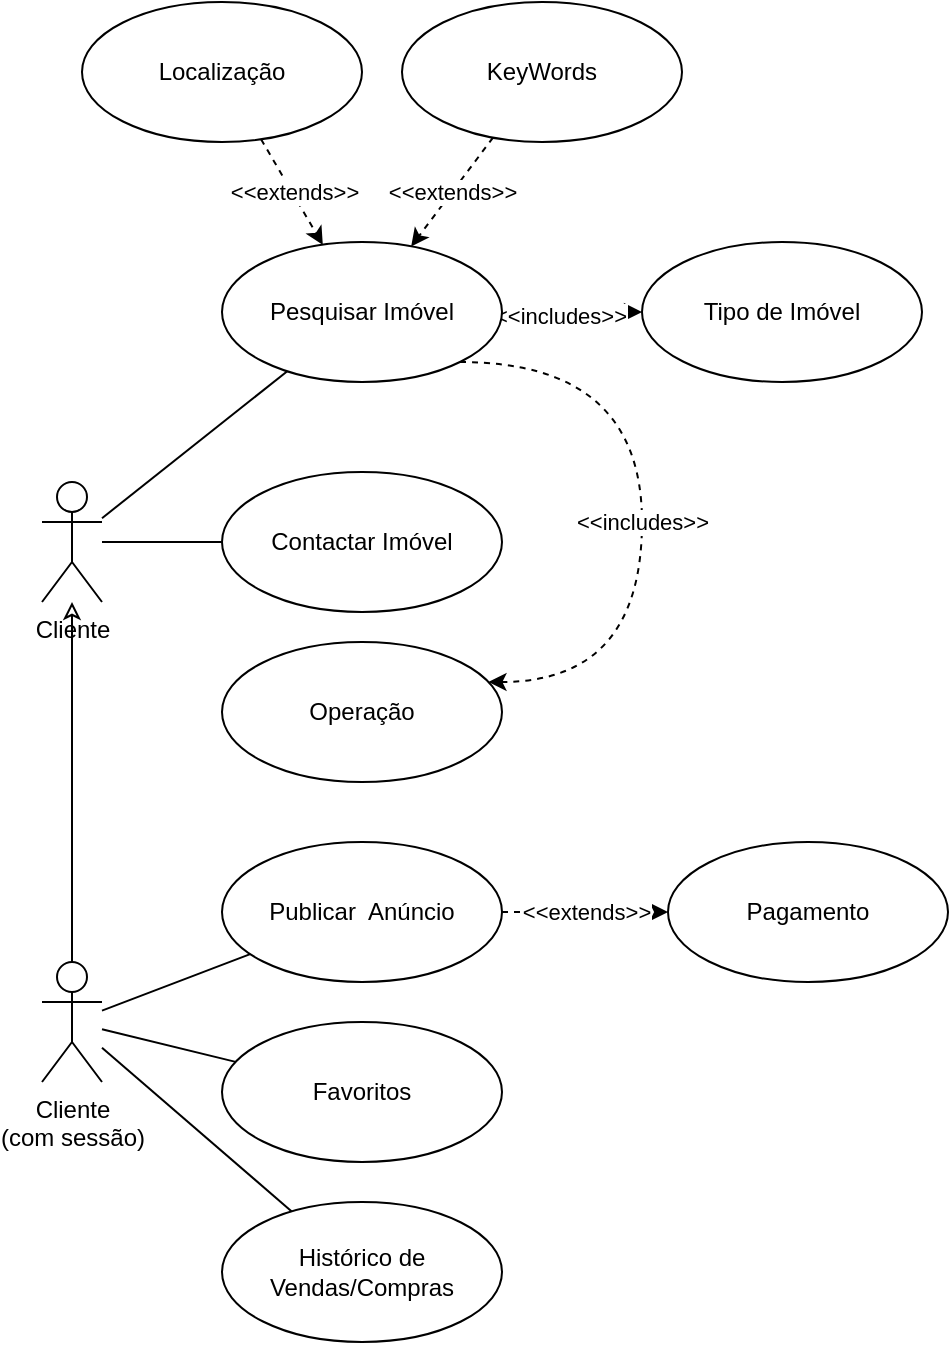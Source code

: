 <mxfile version="21.7.5" type="device">
  <diagram name="Página-1" id="KrYaN7hqSou8XNiX-8Vt">
    <mxGraphModel dx="1647" dy="897" grid="1" gridSize="10" guides="1" tooltips="1" connect="1" arrows="1" fold="1" page="1" pageScale="1" pageWidth="827" pageHeight="1169" math="0" shadow="0">
      <root>
        <mxCell id="0" />
        <mxCell id="1" parent="0" />
        <mxCell id="2Tzba9ahhQXmyEIajL05-2" value="Cliente" style="shape=umlActor;verticalLabelPosition=bottom;verticalAlign=top;html=1;outlineConnect=0;" vertex="1" parent="1">
          <mxGeometry x="187" y="310" width="30" height="60" as="geometry" />
        </mxCell>
        <mxCell id="2Tzba9ahhQXmyEIajL05-13" style="rounded=0;orthogonalLoop=1;jettySize=auto;html=1;endArrow=none;endFill=0;" edge="1" parent="1" source="2Tzba9ahhQXmyEIajL05-8" target="2Tzba9ahhQXmyEIajL05-2">
          <mxGeometry relative="1" as="geometry" />
        </mxCell>
        <mxCell id="2Tzba9ahhQXmyEIajL05-14" style="rounded=0;orthogonalLoop=1;jettySize=auto;html=1;startArrow=none;startFill=0;endArrow=classic;endFill=1;dashed=1;" edge="1" parent="1" source="2Tzba9ahhQXmyEIajL05-8" target="2Tzba9ahhQXmyEIajL05-10">
          <mxGeometry relative="1" as="geometry" />
        </mxCell>
        <mxCell id="2Tzba9ahhQXmyEIajL05-15" value="&amp;lt;&amp;lt;includes&amp;gt;&amp;gt;" style="edgeLabel;html=1;align=center;verticalAlign=middle;resizable=0;points=[];" vertex="1" connectable="0" parent="2Tzba9ahhQXmyEIajL05-14">
          <mxGeometry x="-0.192" y="-2" relative="1" as="geometry">
            <mxPoint as="offset" />
          </mxGeometry>
        </mxCell>
        <mxCell id="2Tzba9ahhQXmyEIajL05-8" value="Pesquisar Imóvel" style="ellipse;whiteSpace=wrap;html=1;" vertex="1" parent="1">
          <mxGeometry x="277" y="190" width="140" height="70" as="geometry" />
        </mxCell>
        <mxCell id="2Tzba9ahhQXmyEIajL05-18" style="rounded=0;orthogonalLoop=1;jettySize=auto;html=1;endArrow=none;endFill=0;" edge="1" parent="1" source="2Tzba9ahhQXmyEIajL05-9" target="2Tzba9ahhQXmyEIajL05-24">
          <mxGeometry relative="1" as="geometry" />
        </mxCell>
        <mxCell id="2Tzba9ahhQXmyEIajL05-57" value="&amp;lt;&amp;lt;extends&amp;gt;&amp;gt;" style="rounded=0;orthogonalLoop=1;jettySize=auto;html=1;dashed=1;" edge="1" parent="1" source="2Tzba9ahhQXmyEIajL05-9" target="2Tzba9ahhQXmyEIajL05-19">
          <mxGeometry relative="1" as="geometry" />
        </mxCell>
        <mxCell id="2Tzba9ahhQXmyEIajL05-9" value="Publicar&amp;nbsp; Anúncio" style="ellipse;whiteSpace=wrap;html=1;" vertex="1" parent="1">
          <mxGeometry x="277" y="490" width="140" height="70" as="geometry" />
        </mxCell>
        <mxCell id="2Tzba9ahhQXmyEIajL05-10" value="Tipo de Imóvel" style="ellipse;whiteSpace=wrap;html=1;" vertex="1" parent="1">
          <mxGeometry x="487" y="190" width="140" height="70" as="geometry" />
        </mxCell>
        <mxCell id="2Tzba9ahhQXmyEIajL05-19" value="Pagamento" style="ellipse;whiteSpace=wrap;html=1;" vertex="1" parent="1">
          <mxGeometry x="500" y="490" width="140" height="70" as="geometry" />
        </mxCell>
        <mxCell id="2Tzba9ahhQXmyEIajL05-25" style="edgeStyle=orthogonalEdgeStyle;rounded=0;orthogonalLoop=1;jettySize=auto;html=1;endArrow=classic;endFill=0;" edge="1" parent="1" source="2Tzba9ahhQXmyEIajL05-24" target="2Tzba9ahhQXmyEIajL05-2">
          <mxGeometry relative="1" as="geometry" />
        </mxCell>
        <mxCell id="2Tzba9ahhQXmyEIajL05-24" value="Cliente&lt;br&gt;(com sessão)" style="shape=umlActor;verticalLabelPosition=bottom;verticalAlign=top;html=1;outlineConnect=0;" vertex="1" parent="1">
          <mxGeometry x="187" y="550" width="30" height="60" as="geometry" />
        </mxCell>
        <mxCell id="2Tzba9ahhQXmyEIajL05-27" style="rounded=0;orthogonalLoop=1;jettySize=auto;html=1;dashed=1;" edge="1" parent="1" source="2Tzba9ahhQXmyEIajL05-26" target="2Tzba9ahhQXmyEIajL05-8">
          <mxGeometry relative="1" as="geometry" />
        </mxCell>
        <mxCell id="2Tzba9ahhQXmyEIajL05-28" value="&amp;lt;&amp;lt;extends&amp;gt;&amp;gt;" style="edgeLabel;html=1;align=center;verticalAlign=middle;resizable=0;points=[];" vertex="1" connectable="0" parent="2Tzba9ahhQXmyEIajL05-27">
          <mxGeometry x="-0.003" y="1" relative="1" as="geometry">
            <mxPoint as="offset" />
          </mxGeometry>
        </mxCell>
        <mxCell id="2Tzba9ahhQXmyEIajL05-26" value="Localização" style="ellipse;whiteSpace=wrap;html=1;" vertex="1" parent="1">
          <mxGeometry x="207" y="70" width="140" height="70" as="geometry" />
        </mxCell>
        <mxCell id="2Tzba9ahhQXmyEIajL05-32" style="rounded=0;orthogonalLoop=1;jettySize=auto;html=1;endArrow=none;endFill=0;" edge="1" parent="1" source="2Tzba9ahhQXmyEIajL05-31" target="2Tzba9ahhQXmyEIajL05-2">
          <mxGeometry relative="1" as="geometry" />
        </mxCell>
        <mxCell id="2Tzba9ahhQXmyEIajL05-31" value="Contactar Imóvel" style="ellipse;whiteSpace=wrap;html=1;" vertex="1" parent="1">
          <mxGeometry x="277" y="305" width="140" height="70" as="geometry" />
        </mxCell>
        <mxCell id="2Tzba9ahhQXmyEIajL05-35" style="rounded=0;orthogonalLoop=1;jettySize=auto;html=1;endArrow=none;endFill=0;" edge="1" parent="1" source="2Tzba9ahhQXmyEIajL05-34" target="2Tzba9ahhQXmyEIajL05-24">
          <mxGeometry relative="1" as="geometry" />
        </mxCell>
        <mxCell id="2Tzba9ahhQXmyEIajL05-34" value="Favoritos" style="ellipse;whiteSpace=wrap;html=1;" vertex="1" parent="1">
          <mxGeometry x="277" y="580" width="140" height="70" as="geometry" />
        </mxCell>
        <mxCell id="2Tzba9ahhQXmyEIajL05-38" style="rounded=0;orthogonalLoop=1;jettySize=auto;html=1;endArrow=none;endFill=0;" edge="1" parent="1" source="2Tzba9ahhQXmyEIajL05-36" target="2Tzba9ahhQXmyEIajL05-24">
          <mxGeometry relative="1" as="geometry" />
        </mxCell>
        <mxCell id="2Tzba9ahhQXmyEIajL05-36" value="Histórico de Vendas/Compras" style="ellipse;whiteSpace=wrap;html=1;" vertex="1" parent="1">
          <mxGeometry x="277" y="670" width="140" height="70" as="geometry" />
        </mxCell>
        <mxCell id="2Tzba9ahhQXmyEIajL05-52" value="&amp;lt;&amp;lt;extends&amp;gt;&amp;gt;" style="rounded=0;orthogonalLoop=1;jettySize=auto;html=1;dashed=1;" edge="1" parent="1" source="2Tzba9ahhQXmyEIajL05-51" target="2Tzba9ahhQXmyEIajL05-8">
          <mxGeometry relative="1" as="geometry" />
        </mxCell>
        <mxCell id="2Tzba9ahhQXmyEIajL05-51" value="KeyWords" style="ellipse;whiteSpace=wrap;html=1;" vertex="1" parent="1">
          <mxGeometry x="367" y="70" width="140" height="70" as="geometry" />
        </mxCell>
        <mxCell id="2Tzba9ahhQXmyEIajL05-54" style="edgeStyle=orthogonalEdgeStyle;rounded=0;orthogonalLoop=1;jettySize=auto;html=1;curved=1;dashed=1;endArrow=none;endFill=0;startArrow=classic;startFill=1;" edge="1" parent="1" source="2Tzba9ahhQXmyEIajL05-53" target="2Tzba9ahhQXmyEIajL05-8">
          <mxGeometry relative="1" as="geometry">
            <Array as="points">
              <mxPoint x="487" y="410" />
              <mxPoint x="487" y="250" />
            </Array>
          </mxGeometry>
        </mxCell>
        <mxCell id="2Tzba9ahhQXmyEIajL05-53" value="Operação" style="ellipse;whiteSpace=wrap;html=1;" vertex="1" parent="1">
          <mxGeometry x="277" y="390" width="140" height="70" as="geometry" />
        </mxCell>
        <mxCell id="2Tzba9ahhQXmyEIajL05-56" value="&amp;lt;&amp;lt;includes&amp;gt;&amp;gt;" style="edgeLabel;html=1;align=center;verticalAlign=middle;resizable=0;points=[];" vertex="1" connectable="0" parent="1">
          <mxGeometry x="487.003" y="330" as="geometry" />
        </mxCell>
      </root>
    </mxGraphModel>
  </diagram>
</mxfile>

